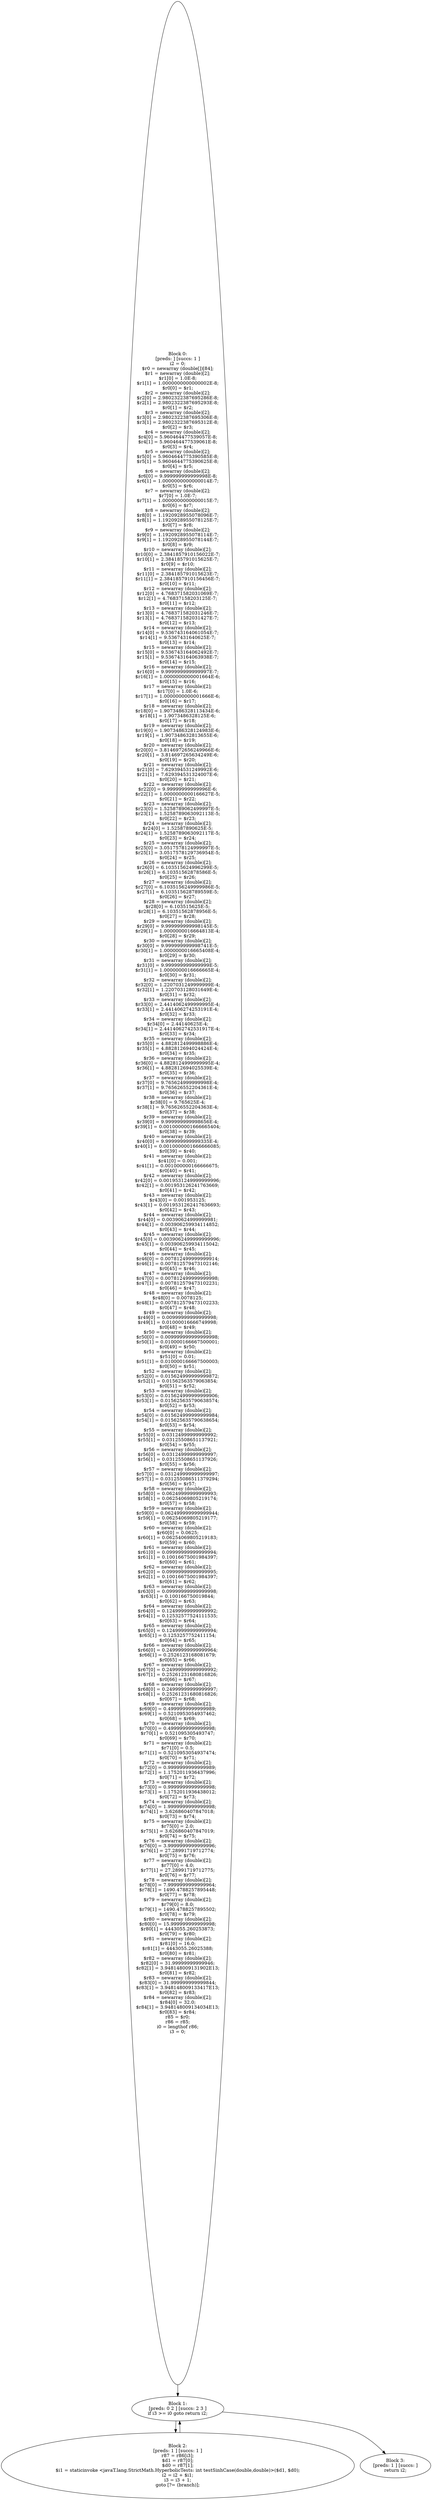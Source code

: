 digraph "unitGraph" {
    "Block 0:
[preds: ] [succs: 1 ]
i2 = 0;
$r0 = newarray (double[])[84];
$r1 = newarray (double)[2];
$r1[0] = 1.0E-8;
$r1[1] = 1.0000000000000002E-8;
$r0[0] = $r1;
$r2 = newarray (double)[2];
$r2[0] = 2.9802322387695286E-8;
$r2[1] = 2.9802322387695293E-8;
$r0[1] = $r2;
$r3 = newarray (double)[2];
$r3[0] = 2.9802322387695306E-8;
$r3[1] = 2.9802322387695312E-8;
$r0[2] = $r3;
$r4 = newarray (double)[2];
$r4[0] = 5.960464477539057E-8;
$r4[1] = 5.960464477539061E-8;
$r0[3] = $r4;
$r5 = newarray (double)[2];
$r5[0] = 5.9604644775390585E-8;
$r5[1] = 5.9604644775390625E-8;
$r0[4] = $r5;
$r6 = newarray (double)[2];
$r6[0] = 9.999999999999998E-8;
$r6[1] = 1.0000000000000014E-7;
$r0[5] = $r6;
$r7 = newarray (double)[2];
$r7[0] = 1.0E-7;
$r7[1] = 1.0000000000000015E-7;
$r0[6] = $r7;
$r8 = newarray (double)[2];
$r8[0] = 1.1920928955078096E-7;
$r8[1] = 1.1920928955078125E-7;
$r0[7] = $r8;
$r9 = newarray (double)[2];
$r9[0] = 1.1920928955078114E-7;
$r9[1] = 1.1920928955078144E-7;
$r0[8] = $r9;
$r10 = newarray (double)[2];
$r10[0] = 2.3841857910156022E-7;
$r10[1] = 2.384185791015625E-7;
$r0[9] = $r10;
$r11 = newarray (double)[2];
$r11[0] = 2.384185791015623E-7;
$r11[1] = 2.3841857910156456E-7;
$r0[10] = $r11;
$r12 = newarray (double)[2];
$r12[0] = 4.768371582031069E-7;
$r12[1] = 4.76837158203125E-7;
$r0[11] = $r12;
$r13 = newarray (double)[2];
$r13[0] = 4.768371582031246E-7;
$r13[1] = 4.768371582031427E-7;
$r0[12] = $r13;
$r14 = newarray (double)[2];
$r14[0] = 9.536743164061054E-7;
$r14[1] = 9.5367431640625E-7;
$r0[13] = $r14;
$r15 = newarray (double)[2];
$r15[0] = 9.536743164062492E-7;
$r15[1] = 9.536743164063938E-7;
$r0[14] = $r15;
$r16 = newarray (double)[2];
$r16[0] = 9.999999999999997E-7;
$r16[1] = 1.0000000000001664E-6;
$r0[15] = $r16;
$r17 = newarray (double)[2];
$r17[0] = 1.0E-6;
$r17[1] = 1.0000000000001666E-6;
$r0[16] = $r17;
$r18 = newarray (double)[2];
$r18[0] = 1.9073486328113434E-6;
$r18[1] = 1.9073486328125E-6;
$r0[17] = $r18;
$r19 = newarray (double)[2];
$r19[0] = 1.9073486328124983E-6;
$r19[1] = 1.907348632813655E-6;
$r0[18] = $r19;
$r20 = newarray (double)[2];
$r20[0] = 3.8146972656249966E-6;
$r20[1] = 3.814697265634249E-6;
$r0[19] = $r20;
$r21 = newarray (double)[2];
$r21[0] = 7.629394531249992E-6;
$r21[1] = 7.629394531324007E-6;
$r0[20] = $r21;
$r22 = newarray (double)[2];
$r22[0] = 9.99999999999996E-6;
$r22[1] = 1.0000000000166627E-5;
$r0[21] = $r22;
$r23 = newarray (double)[2];
$r23[0] = 1.5258789062499997E-5;
$r23[1] = 1.5258789063092113E-5;
$r0[22] = $r23;
$r24 = newarray (double)[2];
$r24[0] = 1.52587890625E-5;
$r24[1] = 1.5258789063092117E-5;
$r0[23] = $r24;
$r25 = newarray (double)[2];
$r25[0] = 3.0517578124999997E-5;
$r25[1] = 3.0517578129736954E-5;
$r0[24] = $r25;
$r26 = newarray (double)[2];
$r26[0] = 6.103515624996299E-5;
$r26[1] = 6.10351562878586E-5;
$r0[25] = $r26;
$r27 = newarray (double)[2];
$r27[0] = 6.1035156249999986E-5;
$r27[1] = 6.103515628789559E-5;
$r0[26] = $r27;
$r28 = newarray (double)[2];
$r28[0] = 6.103515625E-5;
$r28[1] = 6.10351562878956E-5;
$r0[27] = $r28;
$r29 = newarray (double)[2];
$r29[0] = 9.999999999998145E-5;
$r29[1] = 1.0000000016664813E-4;
$r0[28] = $r29;
$r30 = newarray (double)[2];
$r30[0] = 9.999999999998741E-5;
$r30[1] = 1.0000000016665408E-4;
$r0[29] = $r30;
$r31 = newarray (double)[2];
$r31[0] = 9.999999999999999E-5;
$r31[1] = 1.0000000016666665E-4;
$r0[30] = $r31;
$r32 = newarray (double)[2];
$r32[0] = 1.2207031249999999E-4;
$r32[1] = 1.220703128031649E-4;
$r0[31] = $r32;
$r33 = newarray (double)[2];
$r33[0] = 2.4414062499999995E-4;
$r33[1] = 2.441406274253191E-4;
$r0[32] = $r33;
$r34 = newarray (double)[2];
$r34[0] = 2.44140625E-4;
$r34[1] = 2.4414062742531917E-4;
$r0[33] = $r34;
$r35 = newarray (double)[2];
$r35[0] = 4.882812499998886E-4;
$r35[1] = 4.882812694024424E-4;
$r0[34] = $r35;
$r36 = newarray (double)[2];
$r36[0] = 4.8828124999999995E-4;
$r36[1] = 4.882812694025539E-4;
$r0[35] = $r36;
$r37 = newarray (double)[2];
$r37[0] = 9.765624999999998E-4;
$r37[1] = 9.765626552204361E-4;
$r0[36] = $r37;
$r38 = newarray (double)[2];
$r38[0] = 9.765625E-4;
$r38[1] = 9.765626552204363E-4;
$r0[37] = $r38;
$r39 = newarray (double)[2];
$r39[0] = 9.999999999998656E-4;
$r39[1] = 0.0010000001666665404;
$r0[38] = $r39;
$r40 = newarray (double)[2];
$r40[0] = 9.999999999999335E-4;
$r40[1] = 0.0010000001666666085;
$r0[39] = $r40;
$r41 = newarray (double)[2];
$r41[0] = 0.001;
$r41[1] = 0.001000000166666675;
$r0[40] = $r41;
$r42 = newarray (double)[2];
$r42[0] = 0.0019531249999999996;
$r42[1] = 0.001953126241763669;
$r0[41] = $r42;
$r43 = newarray (double)[2];
$r43[0] = 0.001953125;
$r43[1] = 0.0019531262417636693;
$r0[42] = $r43;
$r44 = newarray (double)[2];
$r44[0] = 0.00390624999999981;
$r44[1] = 0.003906259934114852;
$r0[43] = $r44;
$r45 = newarray (double)[2];
$r45[0] = 0.0039062499999999996;
$r45[1] = 0.003906259934115042;
$r0[44] = $r45;
$r46 = newarray (double)[2];
$r46[0] = 0.007812499999999914;
$r46[1] = 0.007812579473102146;
$r0[45] = $r46;
$r47 = newarray (double)[2];
$r47[0] = 0.007812499999999998;
$r47[1] = 0.007812579473102231;
$r0[46] = $r47;
$r48 = newarray (double)[2];
$r48[0] = 0.0078125;
$r48[1] = 0.007812579473102233;
$r0[47] = $r48;
$r49 = newarray (double)[2];
$r49[0] = 0.00999999999999998;
$r49[1] = 0.01000016666749998;
$r0[48] = $r49;
$r50 = newarray (double)[2];
$r50[0] = 0.009999999999999998;
$r50[1] = 0.010000166667500001;
$r0[49] = $r50;
$r51 = newarray (double)[2];
$r51[0] = 0.01;
$r51[1] = 0.010000166667500003;
$r0[50] = $r51;
$r52 = newarray (double)[2];
$r52[0] = 0.015624999999999872;
$r52[1] = 0.01562563579063854;
$r0[51] = $r52;
$r53 = newarray (double)[2];
$r53[0] = 0.015624999999999906;
$r53[1] = 0.015625635790638574;
$r0[52] = $r53;
$r54 = newarray (double)[2];
$r54[0] = 0.015624999999999984;
$r54[1] = 0.015625635790638654;
$r0[53] = $r54;
$r55 = newarray (double)[2];
$r55[0] = 0.03124999999999992;
$r55[1] = 0.03125508651137921;
$r0[54] = $r55;
$r56 = newarray (double)[2];
$r56[0] = 0.03124999999999997;
$r56[1] = 0.03125508651137926;
$r0[55] = $r56;
$r57 = newarray (double)[2];
$r57[0] = 0.031249999999999997;
$r57[1] = 0.031255086511379294;
$r0[56] = $r57;
$r58 = newarray (double)[2];
$r58[0] = 0.06249999999999993;
$r58[1] = 0.06254069805219174;
$r0[57] = $r58;
$r59 = newarray (double)[2];
$r59[0] = 0.062499999999999944;
$r59[1] = 0.06254069805219177;
$r0[58] = $r59;
$r60 = newarray (double)[2];
$r60[0] = 0.0625;
$r60[1] = 0.06254069805219183;
$r0[59] = $r60;
$r61 = newarray (double)[2];
$r61[0] = 0.09999999999999994;
$r61[1] = 0.10016675001984397;
$r0[60] = $r61;
$r62 = newarray (double)[2];
$r62[0] = 0.09999999999999995;
$r62[1] = 0.10016675001984397;
$r0[61] = $r62;
$r63 = newarray (double)[2];
$r63[0] = 0.09999999999999998;
$r63[1] = 0.100166750019844;
$r0[62] = $r63;
$r64 = newarray (double)[2];
$r64[0] = 0.12499999999999992;
$r64[1] = 0.12532577524111535;
$r0[63] = $r64;
$r65 = newarray (double)[2];
$r65[0] = 0.12499999999999994;
$r65[1] = 0.1253257752411154;
$r0[64] = $r65;
$r66 = newarray (double)[2];
$r66[0] = 0.24999999999999964;
$r66[1] = 0.2526123168081679;
$r0[65] = $r66;
$r67 = newarray (double)[2];
$r67[0] = 0.24999999999999992;
$r67[1] = 0.25261231680816826;
$r0[66] = $r67;
$r68 = newarray (double)[2];
$r68[0] = 0.24999999999999997;
$r68[1] = 0.25261231680816826;
$r0[67] = $r68;
$r69 = newarray (double)[2];
$r69[0] = 0.4999999999999989;
$r69[1] = 0.5210953054937462;
$r0[68] = $r69;
$r70 = newarray (double)[2];
$r70[0] = 0.4999999999999998;
$r70[1] = 0.521095305493747;
$r0[69] = $r70;
$r71 = newarray (double)[2];
$r71[0] = 0.5;
$r71[1] = 0.5210953054937474;
$r0[70] = $r71;
$r72 = newarray (double)[2];
$r72[0] = 0.9999999999999989;
$r72[1] = 1.1752011936437996;
$r0[71] = $r72;
$r73 = newarray (double)[2];
$r73[0] = 0.9999999999999998;
$r73[1] = 1.1752011936438012;
$r0[72] = $r73;
$r74 = newarray (double)[2];
$r74[0] = 1.9999999999999998;
$r74[1] = 3.626860407847018;
$r0[73] = $r74;
$r75 = newarray (double)[2];
$r75[0] = 2.0;
$r75[1] = 3.626860407847019;
$r0[74] = $r75;
$r76 = newarray (double)[2];
$r76[0] = 3.9999999999999996;
$r76[1] = 27.28991719712774;
$r0[75] = $r76;
$r77 = newarray (double)[2];
$r77[0] = 4.0;
$r77[1] = 27.28991719712775;
$r0[76] = $r77;
$r78 = newarray (double)[2];
$r78[0] = 7.9999999999999964;
$r78[1] = 1490.4788257895448;
$r0[77] = $r78;
$r79 = newarray (double)[2];
$r79[0] = 8.0;
$r79[1] = 1490.4788257895502;
$r0[78] = $r79;
$r80 = newarray (double)[2];
$r80[0] = 15.999999999999998;
$r80[1] = 4443055.260253873;
$r0[79] = $r80;
$r81 = newarray (double)[2];
$r81[0] = 16.0;
$r81[1] = 4443055.26025388;
$r0[80] = $r81;
$r82 = newarray (double)[2];
$r82[0] = 31.99999999999946;
$r82[1] = 3.948148009131902E13;
$r0[81] = $r82;
$r83 = newarray (double)[2];
$r83[0] = 31.999999999999844;
$r83[1] = 3.948148009133417E13;
$r0[82] = $r83;
$r84 = newarray (double)[2];
$r84[0] = 32.0;
$r84[1] = 3.948148009134034E13;
$r0[83] = $r84;
r85 = $r0;
r86 = r85;
i0 = lengthof r86;
i3 = 0;
"
    "Block 1:
[preds: 0 2 ] [succs: 2 3 ]
if i3 >= i0 goto return i2;
"
    "Block 2:
[preds: 1 ] [succs: 1 ]
r87 = r86[i3];
$d1 = r87[0];
$d0 = r87[1];
$i1 = staticinvoke <javaT.lang.StrictMath.HyperbolicTests: int testSinhCase(double,double)>($d1, $d0);
i2 = i2 + $i1;
i3 = i3 + 1;
goto [?= (branch)];
"
    "Block 3:
[preds: 1 ] [succs: ]
return i2;
"
    "Block 0:
[preds: ] [succs: 1 ]
i2 = 0;
$r0 = newarray (double[])[84];
$r1 = newarray (double)[2];
$r1[0] = 1.0E-8;
$r1[1] = 1.0000000000000002E-8;
$r0[0] = $r1;
$r2 = newarray (double)[2];
$r2[0] = 2.9802322387695286E-8;
$r2[1] = 2.9802322387695293E-8;
$r0[1] = $r2;
$r3 = newarray (double)[2];
$r3[0] = 2.9802322387695306E-8;
$r3[1] = 2.9802322387695312E-8;
$r0[2] = $r3;
$r4 = newarray (double)[2];
$r4[0] = 5.960464477539057E-8;
$r4[1] = 5.960464477539061E-8;
$r0[3] = $r4;
$r5 = newarray (double)[2];
$r5[0] = 5.9604644775390585E-8;
$r5[1] = 5.9604644775390625E-8;
$r0[4] = $r5;
$r6 = newarray (double)[2];
$r6[0] = 9.999999999999998E-8;
$r6[1] = 1.0000000000000014E-7;
$r0[5] = $r6;
$r7 = newarray (double)[2];
$r7[0] = 1.0E-7;
$r7[1] = 1.0000000000000015E-7;
$r0[6] = $r7;
$r8 = newarray (double)[2];
$r8[0] = 1.1920928955078096E-7;
$r8[1] = 1.1920928955078125E-7;
$r0[7] = $r8;
$r9 = newarray (double)[2];
$r9[0] = 1.1920928955078114E-7;
$r9[1] = 1.1920928955078144E-7;
$r0[8] = $r9;
$r10 = newarray (double)[2];
$r10[0] = 2.3841857910156022E-7;
$r10[1] = 2.384185791015625E-7;
$r0[9] = $r10;
$r11 = newarray (double)[2];
$r11[0] = 2.384185791015623E-7;
$r11[1] = 2.3841857910156456E-7;
$r0[10] = $r11;
$r12 = newarray (double)[2];
$r12[0] = 4.768371582031069E-7;
$r12[1] = 4.76837158203125E-7;
$r0[11] = $r12;
$r13 = newarray (double)[2];
$r13[0] = 4.768371582031246E-7;
$r13[1] = 4.768371582031427E-7;
$r0[12] = $r13;
$r14 = newarray (double)[2];
$r14[0] = 9.536743164061054E-7;
$r14[1] = 9.5367431640625E-7;
$r0[13] = $r14;
$r15 = newarray (double)[2];
$r15[0] = 9.536743164062492E-7;
$r15[1] = 9.536743164063938E-7;
$r0[14] = $r15;
$r16 = newarray (double)[2];
$r16[0] = 9.999999999999997E-7;
$r16[1] = 1.0000000000001664E-6;
$r0[15] = $r16;
$r17 = newarray (double)[2];
$r17[0] = 1.0E-6;
$r17[1] = 1.0000000000001666E-6;
$r0[16] = $r17;
$r18 = newarray (double)[2];
$r18[0] = 1.9073486328113434E-6;
$r18[1] = 1.9073486328125E-6;
$r0[17] = $r18;
$r19 = newarray (double)[2];
$r19[0] = 1.9073486328124983E-6;
$r19[1] = 1.907348632813655E-6;
$r0[18] = $r19;
$r20 = newarray (double)[2];
$r20[0] = 3.8146972656249966E-6;
$r20[1] = 3.814697265634249E-6;
$r0[19] = $r20;
$r21 = newarray (double)[2];
$r21[0] = 7.629394531249992E-6;
$r21[1] = 7.629394531324007E-6;
$r0[20] = $r21;
$r22 = newarray (double)[2];
$r22[0] = 9.99999999999996E-6;
$r22[1] = 1.0000000000166627E-5;
$r0[21] = $r22;
$r23 = newarray (double)[2];
$r23[0] = 1.5258789062499997E-5;
$r23[1] = 1.5258789063092113E-5;
$r0[22] = $r23;
$r24 = newarray (double)[2];
$r24[0] = 1.52587890625E-5;
$r24[1] = 1.5258789063092117E-5;
$r0[23] = $r24;
$r25 = newarray (double)[2];
$r25[0] = 3.0517578124999997E-5;
$r25[1] = 3.0517578129736954E-5;
$r0[24] = $r25;
$r26 = newarray (double)[2];
$r26[0] = 6.103515624996299E-5;
$r26[1] = 6.10351562878586E-5;
$r0[25] = $r26;
$r27 = newarray (double)[2];
$r27[0] = 6.1035156249999986E-5;
$r27[1] = 6.103515628789559E-5;
$r0[26] = $r27;
$r28 = newarray (double)[2];
$r28[0] = 6.103515625E-5;
$r28[1] = 6.10351562878956E-5;
$r0[27] = $r28;
$r29 = newarray (double)[2];
$r29[0] = 9.999999999998145E-5;
$r29[1] = 1.0000000016664813E-4;
$r0[28] = $r29;
$r30 = newarray (double)[2];
$r30[0] = 9.999999999998741E-5;
$r30[1] = 1.0000000016665408E-4;
$r0[29] = $r30;
$r31 = newarray (double)[2];
$r31[0] = 9.999999999999999E-5;
$r31[1] = 1.0000000016666665E-4;
$r0[30] = $r31;
$r32 = newarray (double)[2];
$r32[0] = 1.2207031249999999E-4;
$r32[1] = 1.220703128031649E-4;
$r0[31] = $r32;
$r33 = newarray (double)[2];
$r33[0] = 2.4414062499999995E-4;
$r33[1] = 2.441406274253191E-4;
$r0[32] = $r33;
$r34 = newarray (double)[2];
$r34[0] = 2.44140625E-4;
$r34[1] = 2.4414062742531917E-4;
$r0[33] = $r34;
$r35 = newarray (double)[2];
$r35[0] = 4.882812499998886E-4;
$r35[1] = 4.882812694024424E-4;
$r0[34] = $r35;
$r36 = newarray (double)[2];
$r36[0] = 4.8828124999999995E-4;
$r36[1] = 4.882812694025539E-4;
$r0[35] = $r36;
$r37 = newarray (double)[2];
$r37[0] = 9.765624999999998E-4;
$r37[1] = 9.765626552204361E-4;
$r0[36] = $r37;
$r38 = newarray (double)[2];
$r38[0] = 9.765625E-4;
$r38[1] = 9.765626552204363E-4;
$r0[37] = $r38;
$r39 = newarray (double)[2];
$r39[0] = 9.999999999998656E-4;
$r39[1] = 0.0010000001666665404;
$r0[38] = $r39;
$r40 = newarray (double)[2];
$r40[0] = 9.999999999999335E-4;
$r40[1] = 0.0010000001666666085;
$r0[39] = $r40;
$r41 = newarray (double)[2];
$r41[0] = 0.001;
$r41[1] = 0.001000000166666675;
$r0[40] = $r41;
$r42 = newarray (double)[2];
$r42[0] = 0.0019531249999999996;
$r42[1] = 0.001953126241763669;
$r0[41] = $r42;
$r43 = newarray (double)[2];
$r43[0] = 0.001953125;
$r43[1] = 0.0019531262417636693;
$r0[42] = $r43;
$r44 = newarray (double)[2];
$r44[0] = 0.00390624999999981;
$r44[1] = 0.003906259934114852;
$r0[43] = $r44;
$r45 = newarray (double)[2];
$r45[0] = 0.0039062499999999996;
$r45[1] = 0.003906259934115042;
$r0[44] = $r45;
$r46 = newarray (double)[2];
$r46[0] = 0.007812499999999914;
$r46[1] = 0.007812579473102146;
$r0[45] = $r46;
$r47 = newarray (double)[2];
$r47[0] = 0.007812499999999998;
$r47[1] = 0.007812579473102231;
$r0[46] = $r47;
$r48 = newarray (double)[2];
$r48[0] = 0.0078125;
$r48[1] = 0.007812579473102233;
$r0[47] = $r48;
$r49 = newarray (double)[2];
$r49[0] = 0.00999999999999998;
$r49[1] = 0.01000016666749998;
$r0[48] = $r49;
$r50 = newarray (double)[2];
$r50[0] = 0.009999999999999998;
$r50[1] = 0.010000166667500001;
$r0[49] = $r50;
$r51 = newarray (double)[2];
$r51[0] = 0.01;
$r51[1] = 0.010000166667500003;
$r0[50] = $r51;
$r52 = newarray (double)[2];
$r52[0] = 0.015624999999999872;
$r52[1] = 0.01562563579063854;
$r0[51] = $r52;
$r53 = newarray (double)[2];
$r53[0] = 0.015624999999999906;
$r53[1] = 0.015625635790638574;
$r0[52] = $r53;
$r54 = newarray (double)[2];
$r54[0] = 0.015624999999999984;
$r54[1] = 0.015625635790638654;
$r0[53] = $r54;
$r55 = newarray (double)[2];
$r55[0] = 0.03124999999999992;
$r55[1] = 0.03125508651137921;
$r0[54] = $r55;
$r56 = newarray (double)[2];
$r56[0] = 0.03124999999999997;
$r56[1] = 0.03125508651137926;
$r0[55] = $r56;
$r57 = newarray (double)[2];
$r57[0] = 0.031249999999999997;
$r57[1] = 0.031255086511379294;
$r0[56] = $r57;
$r58 = newarray (double)[2];
$r58[0] = 0.06249999999999993;
$r58[1] = 0.06254069805219174;
$r0[57] = $r58;
$r59 = newarray (double)[2];
$r59[0] = 0.062499999999999944;
$r59[1] = 0.06254069805219177;
$r0[58] = $r59;
$r60 = newarray (double)[2];
$r60[0] = 0.0625;
$r60[1] = 0.06254069805219183;
$r0[59] = $r60;
$r61 = newarray (double)[2];
$r61[0] = 0.09999999999999994;
$r61[1] = 0.10016675001984397;
$r0[60] = $r61;
$r62 = newarray (double)[2];
$r62[0] = 0.09999999999999995;
$r62[1] = 0.10016675001984397;
$r0[61] = $r62;
$r63 = newarray (double)[2];
$r63[0] = 0.09999999999999998;
$r63[1] = 0.100166750019844;
$r0[62] = $r63;
$r64 = newarray (double)[2];
$r64[0] = 0.12499999999999992;
$r64[1] = 0.12532577524111535;
$r0[63] = $r64;
$r65 = newarray (double)[2];
$r65[0] = 0.12499999999999994;
$r65[1] = 0.1253257752411154;
$r0[64] = $r65;
$r66 = newarray (double)[2];
$r66[0] = 0.24999999999999964;
$r66[1] = 0.2526123168081679;
$r0[65] = $r66;
$r67 = newarray (double)[2];
$r67[0] = 0.24999999999999992;
$r67[1] = 0.25261231680816826;
$r0[66] = $r67;
$r68 = newarray (double)[2];
$r68[0] = 0.24999999999999997;
$r68[1] = 0.25261231680816826;
$r0[67] = $r68;
$r69 = newarray (double)[2];
$r69[0] = 0.4999999999999989;
$r69[1] = 0.5210953054937462;
$r0[68] = $r69;
$r70 = newarray (double)[2];
$r70[0] = 0.4999999999999998;
$r70[1] = 0.521095305493747;
$r0[69] = $r70;
$r71 = newarray (double)[2];
$r71[0] = 0.5;
$r71[1] = 0.5210953054937474;
$r0[70] = $r71;
$r72 = newarray (double)[2];
$r72[0] = 0.9999999999999989;
$r72[1] = 1.1752011936437996;
$r0[71] = $r72;
$r73 = newarray (double)[2];
$r73[0] = 0.9999999999999998;
$r73[1] = 1.1752011936438012;
$r0[72] = $r73;
$r74 = newarray (double)[2];
$r74[0] = 1.9999999999999998;
$r74[1] = 3.626860407847018;
$r0[73] = $r74;
$r75 = newarray (double)[2];
$r75[0] = 2.0;
$r75[1] = 3.626860407847019;
$r0[74] = $r75;
$r76 = newarray (double)[2];
$r76[0] = 3.9999999999999996;
$r76[1] = 27.28991719712774;
$r0[75] = $r76;
$r77 = newarray (double)[2];
$r77[0] = 4.0;
$r77[1] = 27.28991719712775;
$r0[76] = $r77;
$r78 = newarray (double)[2];
$r78[0] = 7.9999999999999964;
$r78[1] = 1490.4788257895448;
$r0[77] = $r78;
$r79 = newarray (double)[2];
$r79[0] = 8.0;
$r79[1] = 1490.4788257895502;
$r0[78] = $r79;
$r80 = newarray (double)[2];
$r80[0] = 15.999999999999998;
$r80[1] = 4443055.260253873;
$r0[79] = $r80;
$r81 = newarray (double)[2];
$r81[0] = 16.0;
$r81[1] = 4443055.26025388;
$r0[80] = $r81;
$r82 = newarray (double)[2];
$r82[0] = 31.99999999999946;
$r82[1] = 3.948148009131902E13;
$r0[81] = $r82;
$r83 = newarray (double)[2];
$r83[0] = 31.999999999999844;
$r83[1] = 3.948148009133417E13;
$r0[82] = $r83;
$r84 = newarray (double)[2];
$r84[0] = 32.0;
$r84[1] = 3.948148009134034E13;
$r0[83] = $r84;
r85 = $r0;
r86 = r85;
i0 = lengthof r86;
i3 = 0;
"->"Block 1:
[preds: 0 2 ] [succs: 2 3 ]
if i3 >= i0 goto return i2;
";
    "Block 1:
[preds: 0 2 ] [succs: 2 3 ]
if i3 >= i0 goto return i2;
"->"Block 2:
[preds: 1 ] [succs: 1 ]
r87 = r86[i3];
$d1 = r87[0];
$d0 = r87[1];
$i1 = staticinvoke <javaT.lang.StrictMath.HyperbolicTests: int testSinhCase(double,double)>($d1, $d0);
i2 = i2 + $i1;
i3 = i3 + 1;
goto [?= (branch)];
";
    "Block 1:
[preds: 0 2 ] [succs: 2 3 ]
if i3 >= i0 goto return i2;
"->"Block 3:
[preds: 1 ] [succs: ]
return i2;
";
    "Block 2:
[preds: 1 ] [succs: 1 ]
r87 = r86[i3];
$d1 = r87[0];
$d0 = r87[1];
$i1 = staticinvoke <javaT.lang.StrictMath.HyperbolicTests: int testSinhCase(double,double)>($d1, $d0);
i2 = i2 + $i1;
i3 = i3 + 1;
goto [?= (branch)];
"->"Block 1:
[preds: 0 2 ] [succs: 2 3 ]
if i3 >= i0 goto return i2;
";
}
